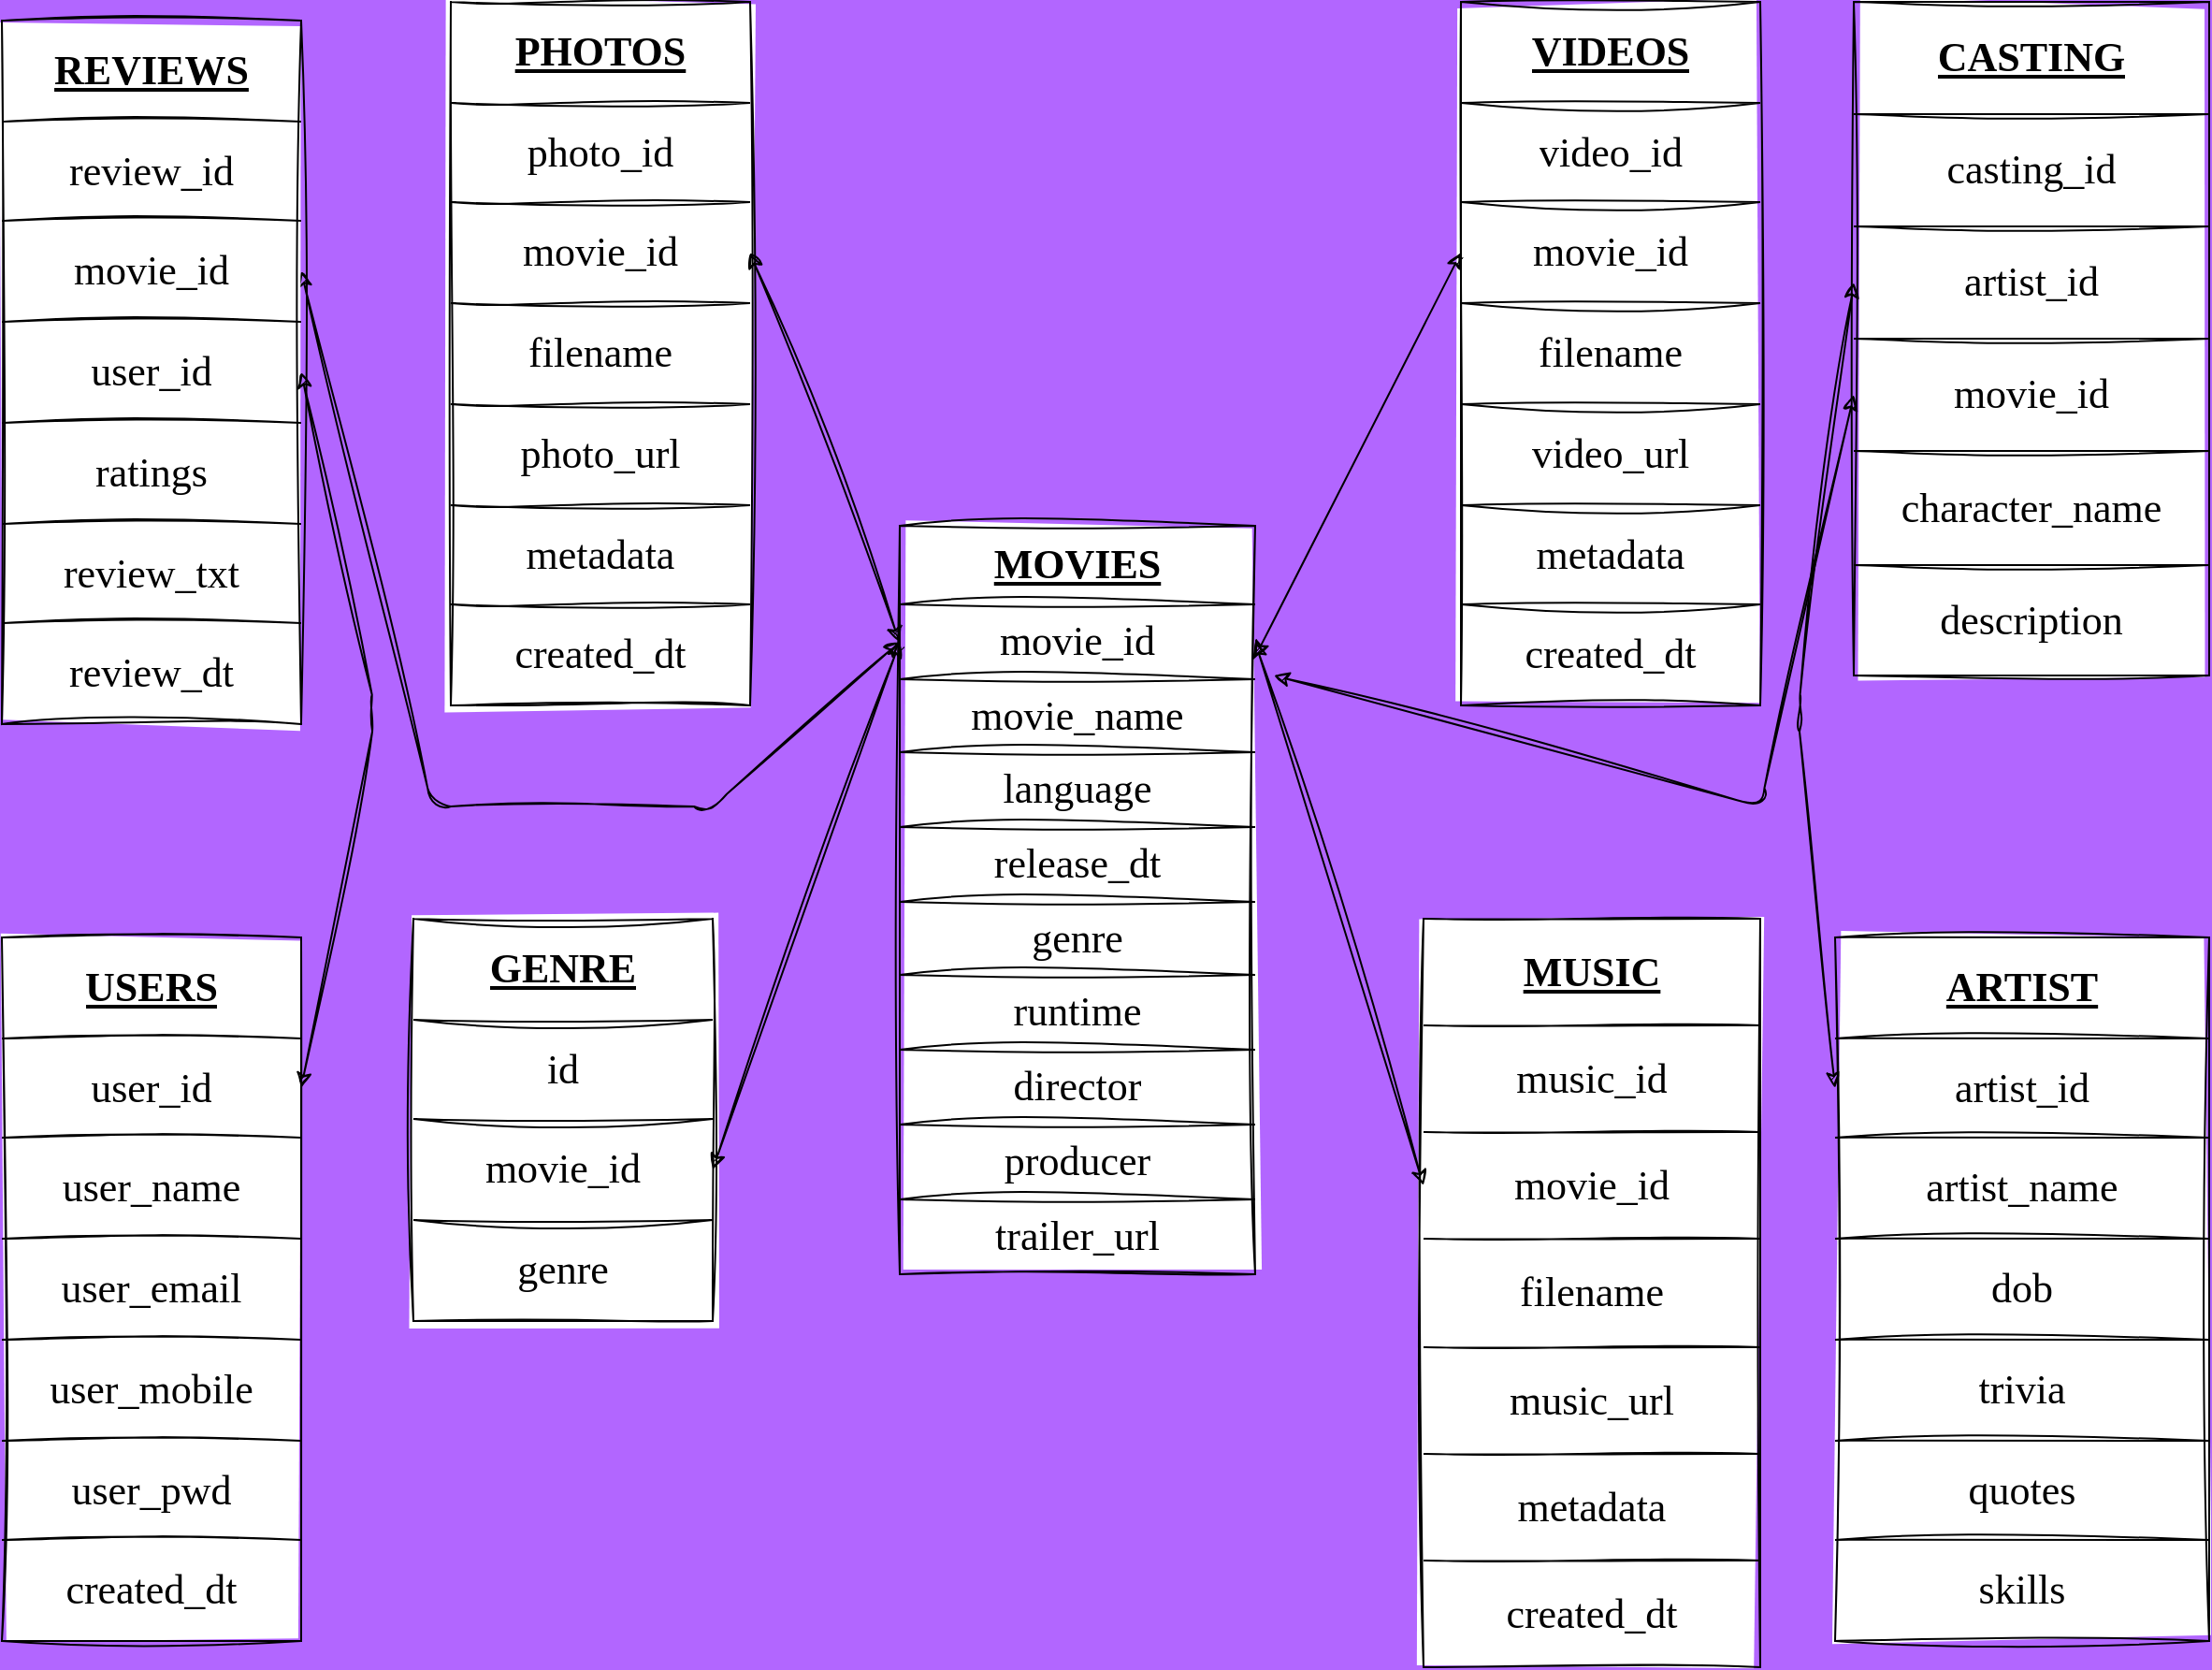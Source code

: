 <mxfile>
    <diagram id="tmwqfQniWuys1EdQc5Tt" name="Page-1">
        <mxGraphModel dx="1003" dy="686" grid="1" gridSize="10" guides="1" tooltips="1" connect="1" arrows="1" fold="1" page="1" pageScale="1" pageWidth="1390" pageHeight="980" background="#B266FF" math="0" shadow="0">
            <root>
                <mxCell id="0"/>
                <mxCell id="1" parent="0"/>
                <mxCell id="38" value="" style="endArrow=classic;startArrow=classic;html=1;sketch=1;hachureGap=4;jiggle=2;curveFitting=1;fontFamily=Times New Roman;fontSize=22;entryX=1;entryY=0.5;entryDx=0;entryDy=0;exitX=0;exitY=0.5;exitDx=0;exitDy=0;" parent="1" source="5" target="28" edge="1">
                    <mxGeometry width="50" height="50" relative="1" as="geometry">
                        <mxPoint x="630" y="470" as="sourcePoint"/>
                        <mxPoint x="680" y="420" as="targetPoint"/>
                        <Array as="points">
                            <mxPoint x="520" y="500"/>
                            <mxPoint x="370" y="500"/>
                        </Array>
                    </mxGeometry>
                </mxCell>
                <mxCell id="84" value="" style="endArrow=classic;startArrow=classic;html=1;sketch=1;hachureGap=4;jiggle=2;curveFitting=1;fontFamily=Times New Roman;fontSize=22;entryX=0;entryY=0.5;entryDx=0;entryDy=0;exitX=0;exitY=0.5;exitDx=0;exitDy=0;" parent="1" source="72" target="61" edge="1">
                    <mxGeometry width="50" height="50" relative="1" as="geometry">
                        <mxPoint x="630.0" y="422" as="sourcePoint"/>
                        <mxPoint x="310" y="224.0" as="targetPoint"/>
                        <Array as="points">
                            <mxPoint x="1100" y="450"/>
                        </Array>
                    </mxGeometry>
                </mxCell>
                <mxCell id="2" value="" style="shape=table;html=1;whiteSpace=wrap;startSize=0;container=1;collapsible=0;childLayout=tableLayout;sketch=1;hachureGap=4;jiggle=2;curveFitting=1;fontFamily=Times New Roman;fontSize=22;fillColor=default;" parent="1" vertex="1">
                    <mxGeometry x="620" y="350" width="190" height="400" as="geometry"/>
                </mxCell>
                <mxCell id="3" style="shape=tableRow;horizontal=0;startSize=0;swimlaneHead=0;swimlaneBody=0;top=0;left=0;bottom=0;right=0;collapsible=0;dropTarget=0;fillColor=none;points=[[0,0.5],[1,0.5]];portConstraint=eastwest;sketch=1;hachureGap=4;jiggle=2;curveFitting=1;fontFamily=Times New Roman;fontSize=22;" parent="2" vertex="1">
                    <mxGeometry width="190" height="42" as="geometry"/>
                </mxCell>
                <mxCell id="4" value="&lt;b style=&quot;font-size: 22px;&quot;&gt;&lt;u style=&quot;font-size: 22px;&quot;&gt;MOVIES&lt;/u&gt;&lt;/b&gt;" style="shape=partialRectangle;html=1;whiteSpace=wrap;connectable=0;fillColor=none;top=0;left=0;bottom=0;right=0;overflow=hidden;sketch=1;hachureGap=4;jiggle=2;curveFitting=1;fontFamily=Times New Roman;fontSize=22;" parent="3" vertex="1">
                    <mxGeometry width="190" height="42" as="geometry">
                        <mxRectangle width="190" height="42" as="alternateBounds"/>
                    </mxGeometry>
                </mxCell>
                <mxCell id="5" value="" style="shape=tableRow;horizontal=0;startSize=0;swimlaneHead=0;swimlaneBody=0;top=0;left=0;bottom=0;right=0;collapsible=0;dropTarget=0;fillColor=none;points=[[0,0.5],[1,0.5]];portConstraint=eastwest;sketch=1;hachureGap=4;jiggle=2;curveFitting=1;fontFamily=Times New Roman;fontSize=22;" parent="2" vertex="1">
                    <mxGeometry y="42" width="190" height="40" as="geometry"/>
                </mxCell>
                <mxCell id="6" value="movie_id" style="shape=partialRectangle;html=1;whiteSpace=wrap;connectable=0;fillColor=none;top=0;left=0;bottom=0;right=0;overflow=hidden;sketch=1;hachureGap=4;jiggle=2;curveFitting=1;fontFamily=Times New Roman;fontSize=22;" parent="5" vertex="1">
                    <mxGeometry width="190" height="40" as="geometry">
                        <mxRectangle width="190" height="40" as="alternateBounds"/>
                    </mxGeometry>
                </mxCell>
                <mxCell id="7" value="" style="shape=tableRow;horizontal=0;startSize=0;swimlaneHead=0;swimlaneBody=0;top=0;left=0;bottom=0;right=0;collapsible=0;dropTarget=0;fillColor=none;points=[[0,0.5],[1,0.5]];portConstraint=eastwest;sketch=1;hachureGap=4;jiggle=2;curveFitting=1;fontFamily=Times New Roman;fontSize=22;" parent="2" vertex="1">
                    <mxGeometry y="82" width="190" height="39" as="geometry"/>
                </mxCell>
                <mxCell id="8" value="movie_name" style="shape=partialRectangle;html=1;whiteSpace=wrap;connectable=0;fillColor=none;top=0;left=0;bottom=0;right=0;overflow=hidden;sketch=1;hachureGap=4;jiggle=2;curveFitting=1;fontFamily=Times New Roman;fontSize=22;" parent="7" vertex="1">
                    <mxGeometry width="190" height="39" as="geometry">
                        <mxRectangle width="190" height="39" as="alternateBounds"/>
                    </mxGeometry>
                </mxCell>
                <mxCell id="9" value="" style="shape=tableRow;horizontal=0;startSize=0;swimlaneHead=0;swimlaneBody=0;top=0;left=0;bottom=0;right=0;collapsible=0;dropTarget=0;fillColor=none;points=[[0,0.5],[1,0.5]];portConstraint=eastwest;sketch=1;hachureGap=4;jiggle=2;curveFitting=1;fontFamily=Times New Roman;fontSize=22;" parent="2" vertex="1">
                    <mxGeometry y="121" width="190" height="40" as="geometry"/>
                </mxCell>
                <mxCell id="10" value="language" style="shape=partialRectangle;html=1;whiteSpace=wrap;connectable=0;fillColor=none;top=0;left=0;bottom=0;right=0;overflow=hidden;sketch=1;hachureGap=4;jiggle=2;curveFitting=1;fontFamily=Times New Roman;fontSize=22;" parent="9" vertex="1">
                    <mxGeometry width="190" height="40" as="geometry">
                        <mxRectangle width="190" height="40" as="alternateBounds"/>
                    </mxGeometry>
                </mxCell>
                <mxCell id="11" style="shape=tableRow;horizontal=0;startSize=0;swimlaneHead=0;swimlaneBody=0;top=0;left=0;bottom=0;right=0;collapsible=0;dropTarget=0;fillColor=none;points=[[0,0.5],[1,0.5]];portConstraint=eastwest;sketch=1;hachureGap=4;jiggle=2;curveFitting=1;fontFamily=Times New Roman;fontSize=22;" parent="2" vertex="1">
                    <mxGeometry y="161" width="190" height="40" as="geometry"/>
                </mxCell>
                <mxCell id="12" value="release_dt" style="shape=partialRectangle;html=1;whiteSpace=wrap;connectable=0;fillColor=none;top=0;left=0;bottom=0;right=0;overflow=hidden;sketch=1;hachureGap=4;jiggle=2;curveFitting=1;fontFamily=Times New Roman;fontSize=22;" parent="11" vertex="1">
                    <mxGeometry width="190" height="40" as="geometry">
                        <mxRectangle width="190" height="40" as="alternateBounds"/>
                    </mxGeometry>
                </mxCell>
                <mxCell id="13" style="shape=tableRow;horizontal=0;startSize=0;swimlaneHead=0;swimlaneBody=0;top=0;left=0;bottom=0;right=0;collapsible=0;dropTarget=0;fillColor=none;points=[[0,0.5],[1,0.5]];portConstraint=eastwest;sketch=1;hachureGap=4;jiggle=2;curveFitting=1;fontFamily=Times New Roman;fontSize=22;" parent="2" vertex="1">
                    <mxGeometry y="201" width="190" height="39" as="geometry"/>
                </mxCell>
                <mxCell id="14" value="genre" style="shape=partialRectangle;html=1;whiteSpace=wrap;connectable=0;fillColor=none;top=0;left=0;bottom=0;right=0;overflow=hidden;sketch=1;hachureGap=4;jiggle=2;curveFitting=1;fontFamily=Times New Roman;fontSize=22;" parent="13" vertex="1">
                    <mxGeometry width="190" height="39" as="geometry">
                        <mxRectangle width="190" height="39" as="alternateBounds"/>
                    </mxGeometry>
                </mxCell>
                <mxCell id="15" style="shape=tableRow;horizontal=0;startSize=0;swimlaneHead=0;swimlaneBody=0;top=0;left=0;bottom=0;right=0;collapsible=0;dropTarget=0;fillColor=none;points=[[0,0.5],[1,0.5]];portConstraint=eastwest;sketch=1;hachureGap=4;jiggle=2;curveFitting=1;fontFamily=Times New Roman;fontSize=22;" parent="2" vertex="1">
                    <mxGeometry y="240" width="190" height="40" as="geometry"/>
                </mxCell>
                <mxCell id="16" value="runtime" style="shape=partialRectangle;html=1;whiteSpace=wrap;connectable=0;fillColor=none;top=0;left=0;bottom=0;right=0;overflow=hidden;sketch=1;hachureGap=4;jiggle=2;curveFitting=1;fontFamily=Times New Roman;fontSize=22;" parent="15" vertex="1">
                    <mxGeometry width="190" height="40" as="geometry">
                        <mxRectangle width="190" height="40" as="alternateBounds"/>
                    </mxGeometry>
                </mxCell>
                <mxCell id="17" style="shape=tableRow;horizontal=0;startSize=0;swimlaneHead=0;swimlaneBody=0;top=0;left=0;bottom=0;right=0;collapsible=0;dropTarget=0;fillColor=none;points=[[0,0.5],[1,0.5]];portConstraint=eastwest;sketch=1;hachureGap=4;jiggle=2;curveFitting=1;fontFamily=Times New Roman;fontSize=22;" parent="2" vertex="1">
                    <mxGeometry y="280" width="190" height="40" as="geometry"/>
                </mxCell>
                <mxCell id="18" value="director" style="shape=partialRectangle;html=1;whiteSpace=wrap;connectable=0;fillColor=none;top=0;left=0;bottom=0;right=0;overflow=hidden;sketch=1;hachureGap=4;jiggle=2;curveFitting=1;fontFamily=Times New Roman;fontSize=22;" parent="17" vertex="1">
                    <mxGeometry width="190" height="40" as="geometry">
                        <mxRectangle width="190" height="40" as="alternateBounds"/>
                    </mxGeometry>
                </mxCell>
                <mxCell id="19" style="shape=tableRow;horizontal=0;startSize=0;swimlaneHead=0;swimlaneBody=0;top=0;left=0;bottom=0;right=0;collapsible=0;dropTarget=0;fillColor=none;points=[[0,0.5],[1,0.5]];portConstraint=eastwest;sketch=1;hachureGap=4;jiggle=2;curveFitting=1;fontFamily=Times New Roman;fontSize=22;" parent="2" vertex="1">
                    <mxGeometry y="320" width="190" height="40" as="geometry"/>
                </mxCell>
                <mxCell id="20" value="producer" style="shape=partialRectangle;html=1;whiteSpace=wrap;connectable=0;fillColor=none;top=0;left=0;bottom=0;right=0;overflow=hidden;sketch=1;hachureGap=4;jiggle=2;curveFitting=1;fontFamily=Times New Roman;fontSize=22;" parent="19" vertex="1">
                    <mxGeometry width="190" height="40" as="geometry">
                        <mxRectangle width="190" height="40" as="alternateBounds"/>
                    </mxGeometry>
                </mxCell>
                <mxCell id="21" style="shape=tableRow;horizontal=0;startSize=0;swimlaneHead=0;swimlaneBody=0;top=0;left=0;bottom=0;right=0;collapsible=0;dropTarget=0;fillColor=none;points=[[0,0.5],[1,0.5]];portConstraint=eastwest;sketch=1;hachureGap=4;jiggle=2;curveFitting=1;fontFamily=Times New Roman;fontSize=22;" parent="2" vertex="1">
                    <mxGeometry y="360" width="190" height="40" as="geometry"/>
                </mxCell>
                <mxCell id="22" value="trailer_url" style="shape=partialRectangle;html=1;whiteSpace=wrap;connectable=0;fillColor=none;top=0;left=0;bottom=0;right=0;overflow=hidden;sketch=1;hachureGap=4;jiggle=2;curveFitting=1;fontFamily=Times New Roman;fontSize=22;" parent="21" vertex="1">
                    <mxGeometry width="190" height="40" as="geometry">
                        <mxRectangle width="190" height="40" as="alternateBounds"/>
                    </mxGeometry>
                </mxCell>
                <mxCell id="23" value="" style="shape=table;html=1;whiteSpace=wrap;startSize=0;container=1;collapsible=0;childLayout=tableLayout;sketch=1;hachureGap=4;jiggle=2;curveFitting=1;fontFamily=Times New Roman;fontSize=22;" parent="1" vertex="1">
                    <mxGeometry x="140" y="80" width="160" height="376" as="geometry"/>
                </mxCell>
                <mxCell id="24" style="shape=tableRow;horizontal=0;startSize=0;swimlaneHead=0;swimlaneBody=0;top=0;left=0;bottom=0;right=0;collapsible=0;dropTarget=0;fillColor=none;points=[[0,0.5],[1,0.5]];portConstraint=eastwest;sketch=1;hachureGap=4;jiggle=2;curveFitting=1;fontFamily=Times New Roman;fontSize=22;" parent="23" vertex="1">
                    <mxGeometry width="160" height="54" as="geometry"/>
                </mxCell>
                <mxCell id="25" value="&lt;b style=&quot;font-size: 22px;&quot;&gt;&lt;u style=&quot;font-size: 22px;&quot;&gt;REVIEWS&lt;/u&gt;&lt;/b&gt;" style="shape=partialRectangle;html=1;whiteSpace=wrap;connectable=0;fillColor=none;top=0;left=0;bottom=0;right=0;overflow=hidden;sketch=1;hachureGap=4;jiggle=2;curveFitting=1;fontFamily=Times New Roman;fontSize=22;" parent="24" vertex="1">
                    <mxGeometry width="160" height="54" as="geometry">
                        <mxRectangle width="160" height="54" as="alternateBounds"/>
                    </mxGeometry>
                </mxCell>
                <mxCell id="26" style="shape=tableRow;horizontal=0;startSize=0;swimlaneHead=0;swimlaneBody=0;top=0;left=0;bottom=0;right=0;collapsible=0;dropTarget=0;fillColor=none;points=[[0,0.5],[1,0.5]];portConstraint=eastwest;sketch=1;hachureGap=4;jiggle=2;curveFitting=1;fontFamily=Times New Roman;fontSize=22;" parent="23" vertex="1">
                    <mxGeometry y="54" width="160" height="53" as="geometry"/>
                </mxCell>
                <mxCell id="27" value="review_id" style="shape=partialRectangle;html=1;whiteSpace=wrap;connectable=0;fillColor=none;top=0;left=0;bottom=0;right=0;overflow=hidden;sketch=1;hachureGap=4;jiggle=2;curveFitting=1;fontFamily=Times New Roman;fontSize=22;" parent="26" vertex="1">
                    <mxGeometry width="160" height="53" as="geometry">
                        <mxRectangle width="160" height="53" as="alternateBounds"/>
                    </mxGeometry>
                </mxCell>
                <mxCell id="28" style="shape=tableRow;horizontal=0;startSize=0;swimlaneHead=0;swimlaneBody=0;top=0;left=0;bottom=0;right=0;collapsible=0;dropTarget=0;fillColor=none;points=[[0,0.5],[1,0.5]];portConstraint=eastwest;sketch=1;hachureGap=4;jiggle=2;curveFitting=1;fontFamily=Times New Roman;fontSize=22;" parent="23" vertex="1">
                    <mxGeometry y="107" width="160" height="54" as="geometry"/>
                </mxCell>
                <mxCell id="29" value="movie_id" style="shape=partialRectangle;html=1;whiteSpace=wrap;connectable=0;fillColor=none;top=0;left=0;bottom=0;right=0;overflow=hidden;sketch=1;hachureGap=4;jiggle=2;curveFitting=1;fontFamily=Times New Roman;fontSize=22;" parent="28" vertex="1">
                    <mxGeometry width="160" height="54" as="geometry">
                        <mxRectangle width="160" height="54" as="alternateBounds"/>
                    </mxGeometry>
                </mxCell>
                <mxCell id="30" style="shape=tableRow;horizontal=0;startSize=0;swimlaneHead=0;swimlaneBody=0;top=0;left=0;bottom=0;right=0;collapsible=0;dropTarget=0;fillColor=none;points=[[0,0.5],[1,0.5]];portConstraint=eastwest;sketch=1;hachureGap=4;jiggle=2;curveFitting=1;fontFamily=Times New Roman;fontSize=22;" parent="23" vertex="1">
                    <mxGeometry y="161" width="160" height="54" as="geometry"/>
                </mxCell>
                <mxCell id="31" value="user_id" style="shape=partialRectangle;html=1;whiteSpace=wrap;connectable=0;fillColor=none;top=0;left=0;bottom=0;right=0;overflow=hidden;sketch=1;hachureGap=4;jiggle=2;curveFitting=1;fontFamily=Times New Roman;fontSize=22;" parent="30" vertex="1">
                    <mxGeometry width="160" height="54" as="geometry">
                        <mxRectangle width="160" height="54" as="alternateBounds"/>
                    </mxGeometry>
                </mxCell>
                <mxCell id="32" value="" style="shape=tableRow;horizontal=0;startSize=0;swimlaneHead=0;swimlaneBody=0;top=0;left=0;bottom=0;right=0;collapsible=0;dropTarget=0;fillColor=none;points=[[0,0.5],[1,0.5]];portConstraint=eastwest;sketch=1;hachureGap=4;jiggle=2;curveFitting=1;fontFamily=Times New Roman;fontSize=22;" parent="23" vertex="1">
                    <mxGeometry y="215" width="160" height="54" as="geometry"/>
                </mxCell>
                <mxCell id="33" value="ratings" style="shape=partialRectangle;html=1;whiteSpace=wrap;connectable=0;fillColor=none;top=0;left=0;bottom=0;right=0;overflow=hidden;sketch=1;hachureGap=4;jiggle=2;curveFitting=1;fontFamily=Times New Roman;fontSize=22;" parent="32" vertex="1">
                    <mxGeometry width="160" height="54" as="geometry">
                        <mxRectangle width="160" height="54" as="alternateBounds"/>
                    </mxGeometry>
                </mxCell>
                <mxCell id="34" value="" style="shape=tableRow;horizontal=0;startSize=0;swimlaneHead=0;swimlaneBody=0;top=0;left=0;bottom=0;right=0;collapsible=0;dropTarget=0;fillColor=none;points=[[0,0.5],[1,0.5]];portConstraint=eastwest;sketch=1;hachureGap=4;jiggle=2;curveFitting=1;fontFamily=Times New Roman;fontSize=22;" parent="23" vertex="1">
                    <mxGeometry y="269" width="160" height="53" as="geometry"/>
                </mxCell>
                <mxCell id="35" value="review_txt" style="shape=partialRectangle;html=1;whiteSpace=wrap;connectable=0;fillColor=none;top=0;left=0;bottom=0;right=0;overflow=hidden;sketch=1;hachureGap=4;jiggle=2;curveFitting=1;fontFamily=Times New Roman;fontSize=22;" parent="34" vertex="1">
                    <mxGeometry width="160" height="53" as="geometry">
                        <mxRectangle width="160" height="53" as="alternateBounds"/>
                    </mxGeometry>
                </mxCell>
                <mxCell id="36" value="" style="shape=tableRow;horizontal=0;startSize=0;swimlaneHead=0;swimlaneBody=0;top=0;left=0;bottom=0;right=0;collapsible=0;dropTarget=0;fillColor=none;points=[[0,0.5],[1,0.5]];portConstraint=eastwest;sketch=1;hachureGap=4;jiggle=2;curveFitting=1;fontFamily=Times New Roman;fontSize=22;" parent="23" vertex="1">
                    <mxGeometry y="322" width="160" height="54" as="geometry"/>
                </mxCell>
                <mxCell id="37" value="review_dt" style="shape=partialRectangle;html=1;whiteSpace=wrap;connectable=0;fillColor=none;top=0;left=0;bottom=0;right=0;overflow=hidden;sketch=1;hachureGap=4;jiggle=2;curveFitting=1;fontFamily=Times New Roman;fontSize=22;" parent="36" vertex="1">
                    <mxGeometry width="160" height="54" as="geometry">
                        <mxRectangle width="160" height="54" as="alternateBounds"/>
                    </mxGeometry>
                </mxCell>
                <mxCell id="39" value="" style="shape=table;html=1;whiteSpace=wrap;startSize=0;container=1;collapsible=0;childLayout=tableLayout;sketch=1;hachureGap=4;jiggle=2;curveFitting=1;fontFamily=Times New Roman;fontSize=22;" parent="1" vertex="1">
                    <mxGeometry x="140" y="570" width="160" height="376" as="geometry"/>
                </mxCell>
                <mxCell id="40" style="shape=tableRow;horizontal=0;startSize=0;swimlaneHead=0;swimlaneBody=0;top=0;left=0;bottom=0;right=0;collapsible=0;dropTarget=0;fillColor=none;points=[[0,0.5],[1,0.5]];portConstraint=eastwest;sketch=1;hachureGap=4;jiggle=2;curveFitting=1;fontFamily=Times New Roman;fontSize=22;" parent="39" vertex="1">
                    <mxGeometry width="160" height="54" as="geometry"/>
                </mxCell>
                <mxCell id="41" value="&lt;b style=&quot;font-size: 22px;&quot;&gt;&lt;u style=&quot;font-size: 22px;&quot;&gt;USERS&lt;/u&gt;&lt;/b&gt;" style="shape=partialRectangle;html=1;whiteSpace=wrap;connectable=0;fillColor=none;top=0;left=0;bottom=0;right=0;overflow=hidden;sketch=1;hachureGap=4;jiggle=2;curveFitting=1;fontFamily=Times New Roman;fontSize=22;" parent="40" vertex="1">
                    <mxGeometry width="160" height="54" as="geometry">
                        <mxRectangle width="160" height="54" as="alternateBounds"/>
                    </mxGeometry>
                </mxCell>
                <mxCell id="42" style="shape=tableRow;horizontal=0;startSize=0;swimlaneHead=0;swimlaneBody=0;top=0;left=0;bottom=0;right=0;collapsible=0;dropTarget=0;fillColor=none;points=[[0,0.5],[1,0.5]];portConstraint=eastwest;sketch=1;hachureGap=4;jiggle=2;curveFitting=1;fontFamily=Times New Roman;fontSize=22;" parent="39" vertex="1">
                    <mxGeometry y="54" width="160" height="53" as="geometry"/>
                </mxCell>
                <mxCell id="43" value="user_id" style="shape=partialRectangle;html=1;whiteSpace=wrap;connectable=0;fillColor=none;top=0;left=0;bottom=0;right=0;overflow=hidden;sketch=1;hachureGap=4;jiggle=2;curveFitting=1;fontFamily=Times New Roman;fontSize=22;" parent="42" vertex="1">
                    <mxGeometry width="160" height="53" as="geometry">
                        <mxRectangle width="160" height="53" as="alternateBounds"/>
                    </mxGeometry>
                </mxCell>
                <mxCell id="44" style="shape=tableRow;horizontal=0;startSize=0;swimlaneHead=0;swimlaneBody=0;top=0;left=0;bottom=0;right=0;collapsible=0;dropTarget=0;fillColor=none;points=[[0,0.5],[1,0.5]];portConstraint=eastwest;sketch=1;hachureGap=4;jiggle=2;curveFitting=1;fontFamily=Times New Roman;fontSize=22;" parent="39" vertex="1">
                    <mxGeometry y="107" width="160" height="54" as="geometry"/>
                </mxCell>
                <mxCell id="45" value="user_name" style="shape=partialRectangle;html=1;whiteSpace=wrap;connectable=0;fillColor=none;top=0;left=0;bottom=0;right=0;overflow=hidden;sketch=1;hachureGap=4;jiggle=2;curveFitting=1;fontFamily=Times New Roman;fontSize=22;" parent="44" vertex="1">
                    <mxGeometry width="160" height="54" as="geometry">
                        <mxRectangle width="160" height="54" as="alternateBounds"/>
                    </mxGeometry>
                </mxCell>
                <mxCell id="46" style="shape=tableRow;horizontal=0;startSize=0;swimlaneHead=0;swimlaneBody=0;top=0;left=0;bottom=0;right=0;collapsible=0;dropTarget=0;fillColor=none;points=[[0,0.5],[1,0.5]];portConstraint=eastwest;sketch=1;hachureGap=4;jiggle=2;curveFitting=1;fontFamily=Times New Roman;fontSize=22;" parent="39" vertex="1">
                    <mxGeometry y="161" width="160" height="54" as="geometry"/>
                </mxCell>
                <mxCell id="47" value="user_email" style="shape=partialRectangle;html=1;whiteSpace=wrap;connectable=0;fillColor=none;top=0;left=0;bottom=0;right=0;overflow=hidden;sketch=1;hachureGap=4;jiggle=2;curveFitting=1;fontFamily=Times New Roman;fontSize=22;" parent="46" vertex="1">
                    <mxGeometry width="160" height="54" as="geometry">
                        <mxRectangle width="160" height="54" as="alternateBounds"/>
                    </mxGeometry>
                </mxCell>
                <mxCell id="48" value="" style="shape=tableRow;horizontal=0;startSize=0;swimlaneHead=0;swimlaneBody=0;top=0;left=0;bottom=0;right=0;collapsible=0;dropTarget=0;fillColor=none;points=[[0,0.5],[1,0.5]];portConstraint=eastwest;sketch=1;hachureGap=4;jiggle=2;curveFitting=1;fontFamily=Times New Roman;fontSize=22;" parent="39" vertex="1">
                    <mxGeometry y="215" width="160" height="54" as="geometry"/>
                </mxCell>
                <mxCell id="49" value="user_mobile" style="shape=partialRectangle;html=1;whiteSpace=wrap;connectable=0;fillColor=none;top=0;left=0;bottom=0;right=0;overflow=hidden;sketch=1;hachureGap=4;jiggle=2;curveFitting=1;fontFamily=Times New Roman;fontSize=22;" parent="48" vertex="1">
                    <mxGeometry width="160" height="54" as="geometry">
                        <mxRectangle width="160" height="54" as="alternateBounds"/>
                    </mxGeometry>
                </mxCell>
                <mxCell id="50" value="" style="shape=tableRow;horizontal=0;startSize=0;swimlaneHead=0;swimlaneBody=0;top=0;left=0;bottom=0;right=0;collapsible=0;dropTarget=0;fillColor=none;points=[[0,0.5],[1,0.5]];portConstraint=eastwest;sketch=1;hachureGap=4;jiggle=2;curveFitting=1;fontFamily=Times New Roman;fontSize=22;" parent="39" vertex="1">
                    <mxGeometry y="269" width="160" height="53" as="geometry"/>
                </mxCell>
                <mxCell id="51" value="user_pwd" style="shape=partialRectangle;html=1;whiteSpace=wrap;connectable=0;fillColor=none;top=0;left=0;bottom=0;right=0;overflow=hidden;sketch=1;hachureGap=4;jiggle=2;curveFitting=1;fontFamily=Times New Roman;fontSize=22;" parent="50" vertex="1">
                    <mxGeometry width="160" height="53" as="geometry">
                        <mxRectangle width="160" height="53" as="alternateBounds"/>
                    </mxGeometry>
                </mxCell>
                <mxCell id="52" value="" style="shape=tableRow;horizontal=0;startSize=0;swimlaneHead=0;swimlaneBody=0;top=0;left=0;bottom=0;right=0;collapsible=0;dropTarget=0;fillColor=none;points=[[0,0.5],[1,0.5]];portConstraint=eastwest;sketch=1;hachureGap=4;jiggle=2;curveFitting=1;fontFamily=Times New Roman;fontSize=22;" parent="39" vertex="1">
                    <mxGeometry y="322" width="160" height="54" as="geometry"/>
                </mxCell>
                <mxCell id="53" value="created_dt" style="shape=partialRectangle;html=1;whiteSpace=wrap;connectable=0;fillColor=none;top=0;left=0;bottom=0;right=0;overflow=hidden;sketch=1;hachureGap=4;jiggle=2;curveFitting=1;fontFamily=Times New Roman;fontSize=22;" parent="52" vertex="1">
                    <mxGeometry width="160" height="54" as="geometry">
                        <mxRectangle width="160" height="54" as="alternateBounds"/>
                    </mxGeometry>
                </mxCell>
                <mxCell id="56" value="" style="shape=table;html=1;whiteSpace=wrap;startSize=0;container=1;collapsible=0;childLayout=tableLayout;sketch=1;hachureGap=4;jiggle=2;curveFitting=1;fontFamily=Times New Roman;fontSize=22;" parent="1" vertex="1">
                    <mxGeometry x="1130" y="70" width="190" height="360" as="geometry"/>
                </mxCell>
                <mxCell id="57" style="shape=tableRow;horizontal=0;startSize=0;swimlaneHead=0;swimlaneBody=0;top=0;left=0;bottom=0;right=0;collapsible=0;dropTarget=0;fillColor=none;points=[[0,0.5],[1,0.5]];portConstraint=eastwest;sketch=1;hachureGap=4;jiggle=2;curveFitting=1;fontFamily=Times New Roman;fontSize=22;" parent="56" vertex="1">
                    <mxGeometry width="190" height="60" as="geometry"/>
                </mxCell>
                <mxCell id="58" value="&lt;b style=&quot;font-size: 22px;&quot;&gt;&lt;u style=&quot;font-size: 22px;&quot;&gt;CASTING&lt;/u&gt;&lt;/b&gt;" style="shape=partialRectangle;html=1;whiteSpace=wrap;connectable=0;fillColor=none;top=0;left=0;bottom=0;right=0;overflow=hidden;sketch=1;hachureGap=4;jiggle=2;curveFitting=1;fontFamily=Times New Roman;fontSize=22;" parent="57" vertex="1">
                    <mxGeometry width="190" height="60" as="geometry">
                        <mxRectangle width="190" height="60" as="alternateBounds"/>
                    </mxGeometry>
                </mxCell>
                <mxCell id="59" style="shape=tableRow;horizontal=0;startSize=0;swimlaneHead=0;swimlaneBody=0;top=0;left=0;bottom=0;right=0;collapsible=0;dropTarget=0;fillColor=none;points=[[0,0.5],[1,0.5]];portConstraint=eastwest;sketch=1;hachureGap=4;jiggle=2;curveFitting=1;fontFamily=Times New Roman;fontSize=22;" parent="56" vertex="1">
                    <mxGeometry y="60" width="190" height="60" as="geometry"/>
                </mxCell>
                <mxCell id="60" value="casting_id" style="shape=partialRectangle;html=1;whiteSpace=wrap;connectable=0;fillColor=none;top=0;left=0;bottom=0;right=0;overflow=hidden;sketch=1;hachureGap=4;jiggle=2;curveFitting=1;fontFamily=Times New Roman;fontSize=22;" parent="59" vertex="1">
                    <mxGeometry width="190" height="60" as="geometry">
                        <mxRectangle width="190" height="60" as="alternateBounds"/>
                    </mxGeometry>
                </mxCell>
                <mxCell id="61" style="shape=tableRow;horizontal=0;startSize=0;swimlaneHead=0;swimlaneBody=0;top=0;left=0;bottom=0;right=0;collapsible=0;dropTarget=0;fillColor=none;points=[[0,0.5],[1,0.5]];portConstraint=eastwest;sketch=1;hachureGap=4;jiggle=2;curveFitting=1;fontFamily=Times New Roman;fontSize=22;" parent="56" vertex="1">
                    <mxGeometry y="120" width="190" height="60" as="geometry"/>
                </mxCell>
                <mxCell id="62" value="artist_id" style="shape=partialRectangle;html=1;whiteSpace=wrap;connectable=0;fillColor=none;top=0;left=0;bottom=0;right=0;overflow=hidden;sketch=1;hachureGap=4;jiggle=2;curveFitting=1;fontFamily=Times New Roman;fontSize=22;" parent="61" vertex="1">
                    <mxGeometry width="190" height="60" as="geometry">
                        <mxRectangle width="190" height="60" as="alternateBounds"/>
                    </mxGeometry>
                </mxCell>
                <mxCell id="63" style="shape=tableRow;horizontal=0;startSize=0;swimlaneHead=0;swimlaneBody=0;top=0;left=0;bottom=0;right=0;collapsible=0;dropTarget=0;fillColor=none;points=[[0,0.5],[1,0.5]];portConstraint=eastwest;sketch=1;hachureGap=4;jiggle=2;curveFitting=1;fontFamily=Times New Roman;fontSize=22;" parent="56" vertex="1">
                    <mxGeometry y="180" width="190" height="60" as="geometry"/>
                </mxCell>
                <mxCell id="64" value="movie_id" style="shape=partialRectangle;html=1;whiteSpace=wrap;connectable=0;fillColor=none;top=0;left=0;bottom=0;right=0;overflow=hidden;sketch=1;hachureGap=4;jiggle=2;curveFitting=1;fontFamily=Times New Roman;fontSize=22;" parent="63" vertex="1">
                    <mxGeometry width="190" height="60" as="geometry">
                        <mxRectangle width="190" height="60" as="alternateBounds"/>
                    </mxGeometry>
                </mxCell>
                <mxCell id="65" value="" style="shape=tableRow;horizontal=0;startSize=0;swimlaneHead=0;swimlaneBody=0;top=0;left=0;bottom=0;right=0;collapsible=0;dropTarget=0;fillColor=none;points=[[0,0.5],[1,0.5]];portConstraint=eastwest;sketch=1;hachureGap=4;jiggle=2;curveFitting=1;fontFamily=Times New Roman;fontSize=22;" parent="56" vertex="1">
                    <mxGeometry y="240" width="190" height="61" as="geometry"/>
                </mxCell>
                <mxCell id="66" value="character_name" style="shape=partialRectangle;html=1;whiteSpace=wrap;connectable=0;fillColor=none;top=0;left=0;bottom=0;right=0;overflow=hidden;sketch=1;hachureGap=4;jiggle=2;curveFitting=1;fontFamily=Times New Roman;fontSize=22;" parent="65" vertex="1">
                    <mxGeometry width="190" height="61" as="geometry">
                        <mxRectangle width="190" height="61" as="alternateBounds"/>
                    </mxGeometry>
                </mxCell>
                <mxCell id="67" value="" style="shape=tableRow;horizontal=0;startSize=0;swimlaneHead=0;swimlaneBody=0;top=0;left=0;bottom=0;right=0;collapsible=0;dropTarget=0;fillColor=none;points=[[0,0.5],[1,0.5]];portConstraint=eastwest;sketch=1;hachureGap=4;jiggle=2;curveFitting=1;fontFamily=Times New Roman;fontSize=22;" parent="56" vertex="1">
                    <mxGeometry y="301" width="190" height="59" as="geometry"/>
                </mxCell>
                <mxCell id="68" value="description" style="shape=partialRectangle;html=1;whiteSpace=wrap;connectable=0;fillColor=none;top=0;left=0;bottom=0;right=0;overflow=hidden;sketch=1;hachureGap=4;jiggle=2;curveFitting=1;fontFamily=Times New Roman;fontSize=22;" parent="67" vertex="1">
                    <mxGeometry width="190" height="59" as="geometry">
                        <mxRectangle width="190" height="59" as="alternateBounds"/>
                    </mxGeometry>
                </mxCell>
                <mxCell id="69" value="" style="shape=table;html=1;whiteSpace=wrap;startSize=0;container=1;collapsible=0;childLayout=tableLayout;sketch=1;hachureGap=4;jiggle=2;curveFitting=1;fontFamily=Times New Roman;fontSize=22;" parent="1" vertex="1">
                    <mxGeometry x="1120" y="570" width="200" height="376" as="geometry"/>
                </mxCell>
                <mxCell id="70" style="shape=tableRow;horizontal=0;startSize=0;swimlaneHead=0;swimlaneBody=0;top=0;left=0;bottom=0;right=0;collapsible=0;dropTarget=0;fillColor=none;points=[[0,0.5],[1,0.5]];portConstraint=eastwest;sketch=1;hachureGap=4;jiggle=2;curveFitting=1;fontFamily=Times New Roman;fontSize=22;" parent="69" vertex="1">
                    <mxGeometry width="200" height="54" as="geometry"/>
                </mxCell>
                <mxCell id="71" value="&lt;b style=&quot;font-size: 22px;&quot;&gt;&lt;u style=&quot;font-size: 22px;&quot;&gt;ARTIST&lt;/u&gt;&lt;/b&gt;" style="shape=partialRectangle;html=1;whiteSpace=wrap;connectable=0;fillColor=none;top=0;left=0;bottom=0;right=0;overflow=hidden;sketch=1;hachureGap=4;jiggle=2;curveFitting=1;fontFamily=Times New Roman;fontSize=22;" parent="70" vertex="1">
                    <mxGeometry width="200" height="54" as="geometry">
                        <mxRectangle width="200" height="54" as="alternateBounds"/>
                    </mxGeometry>
                </mxCell>
                <mxCell id="72" style="shape=tableRow;horizontal=0;startSize=0;swimlaneHead=0;swimlaneBody=0;top=0;left=0;bottom=0;right=0;collapsible=0;dropTarget=0;fillColor=none;points=[[0,0.5],[1,0.5]];portConstraint=eastwest;sketch=1;hachureGap=4;jiggle=2;curveFitting=1;fontFamily=Times New Roman;fontSize=22;" parent="69" vertex="1">
                    <mxGeometry y="54" width="200" height="53" as="geometry"/>
                </mxCell>
                <mxCell id="73" value="artist_id" style="shape=partialRectangle;html=1;whiteSpace=wrap;connectable=0;fillColor=none;top=0;left=0;bottom=0;right=0;overflow=hidden;sketch=1;hachureGap=4;jiggle=2;curveFitting=1;fontFamily=Times New Roman;fontSize=22;" parent="72" vertex="1">
                    <mxGeometry width="200" height="53" as="geometry">
                        <mxRectangle width="200" height="53" as="alternateBounds"/>
                    </mxGeometry>
                </mxCell>
                <mxCell id="74" style="shape=tableRow;horizontal=0;startSize=0;swimlaneHead=0;swimlaneBody=0;top=0;left=0;bottom=0;right=0;collapsible=0;dropTarget=0;fillColor=none;points=[[0,0.5],[1,0.5]];portConstraint=eastwest;sketch=1;hachureGap=4;jiggle=2;curveFitting=1;fontFamily=Times New Roman;fontSize=22;" parent="69" vertex="1">
                    <mxGeometry y="107" width="200" height="54" as="geometry"/>
                </mxCell>
                <mxCell id="75" value="artist_name" style="shape=partialRectangle;html=1;whiteSpace=wrap;connectable=0;fillColor=none;top=0;left=0;bottom=0;right=0;overflow=hidden;sketch=1;hachureGap=4;jiggle=2;curveFitting=1;fontFamily=Times New Roman;fontSize=22;" parent="74" vertex="1">
                    <mxGeometry width="200" height="54" as="geometry">
                        <mxRectangle width="200" height="54" as="alternateBounds"/>
                    </mxGeometry>
                </mxCell>
                <mxCell id="76" style="shape=tableRow;horizontal=0;startSize=0;swimlaneHead=0;swimlaneBody=0;top=0;left=0;bottom=0;right=0;collapsible=0;dropTarget=0;fillColor=none;points=[[0,0.5],[1,0.5]];portConstraint=eastwest;sketch=1;hachureGap=4;jiggle=2;curveFitting=1;fontFamily=Times New Roman;fontSize=22;" parent="69" vertex="1">
                    <mxGeometry y="161" width="200" height="54" as="geometry"/>
                </mxCell>
                <mxCell id="77" value="dob" style="shape=partialRectangle;html=1;whiteSpace=wrap;connectable=0;fillColor=none;top=0;left=0;bottom=0;right=0;overflow=hidden;sketch=1;hachureGap=4;jiggle=2;curveFitting=1;fontFamily=Times New Roman;fontSize=22;" parent="76" vertex="1">
                    <mxGeometry width="200" height="54" as="geometry">
                        <mxRectangle width="200" height="54" as="alternateBounds"/>
                    </mxGeometry>
                </mxCell>
                <mxCell id="78" value="" style="shape=tableRow;horizontal=0;startSize=0;swimlaneHead=0;swimlaneBody=0;top=0;left=0;bottom=0;right=0;collapsible=0;dropTarget=0;fillColor=none;points=[[0,0.5],[1,0.5]];portConstraint=eastwest;sketch=1;hachureGap=4;jiggle=2;curveFitting=1;fontFamily=Times New Roman;fontSize=22;" parent="69" vertex="1">
                    <mxGeometry y="215" width="200" height="54" as="geometry"/>
                </mxCell>
                <mxCell id="79" value="trivia" style="shape=partialRectangle;html=1;whiteSpace=wrap;connectable=0;fillColor=none;top=0;left=0;bottom=0;right=0;overflow=hidden;sketch=1;hachureGap=4;jiggle=2;curveFitting=1;fontFamily=Times New Roman;fontSize=22;" parent="78" vertex="1">
                    <mxGeometry width="200" height="54" as="geometry">
                        <mxRectangle width="200" height="54" as="alternateBounds"/>
                    </mxGeometry>
                </mxCell>
                <mxCell id="80" value="" style="shape=tableRow;horizontal=0;startSize=0;swimlaneHead=0;swimlaneBody=0;top=0;left=0;bottom=0;right=0;collapsible=0;dropTarget=0;fillColor=none;points=[[0,0.5],[1,0.5]];portConstraint=eastwest;sketch=1;hachureGap=4;jiggle=2;curveFitting=1;fontFamily=Times New Roman;fontSize=22;" parent="69" vertex="1">
                    <mxGeometry y="269" width="200" height="53" as="geometry"/>
                </mxCell>
                <mxCell id="81" value="quotes" style="shape=partialRectangle;html=1;whiteSpace=wrap;connectable=0;fillColor=none;top=0;left=0;bottom=0;right=0;overflow=hidden;sketch=1;hachureGap=4;jiggle=2;curveFitting=1;fontFamily=Times New Roman;fontSize=22;" parent="80" vertex="1">
                    <mxGeometry width="200" height="53" as="geometry">
                        <mxRectangle width="200" height="53" as="alternateBounds"/>
                    </mxGeometry>
                </mxCell>
                <mxCell id="82" value="" style="shape=tableRow;horizontal=0;startSize=0;swimlaneHead=0;swimlaneBody=0;top=0;left=0;bottom=0;right=0;collapsible=0;dropTarget=0;fillColor=none;points=[[0,0.5],[1,0.5]];portConstraint=eastwest;sketch=1;hachureGap=4;jiggle=2;curveFitting=1;fontFamily=Times New Roman;fontSize=22;" parent="69" vertex="1">
                    <mxGeometry y="322" width="200" height="54" as="geometry"/>
                </mxCell>
                <mxCell id="83" value="skills" style="shape=partialRectangle;html=1;whiteSpace=wrap;connectable=0;fillColor=none;top=0;left=0;bottom=0;right=0;overflow=hidden;sketch=1;hachureGap=4;jiggle=2;curveFitting=1;fontFamily=Times New Roman;fontSize=22;" parent="82" vertex="1">
                    <mxGeometry width="200" height="54" as="geometry">
                        <mxRectangle width="200" height="54" as="alternateBounds"/>
                    </mxGeometry>
                </mxCell>
                <mxCell id="88" value="" style="shape=table;html=1;whiteSpace=wrap;startSize=0;container=1;collapsible=0;childLayout=tableLayout;sketch=1;hachureGap=4;jiggle=2;curveFitting=1;fontFamily=Times New Roman;fontSize=22;" parent="1" vertex="1">
                    <mxGeometry x="380" y="70" width="160" height="376" as="geometry"/>
                </mxCell>
                <mxCell id="89" style="shape=tableRow;horizontal=0;startSize=0;swimlaneHead=0;swimlaneBody=0;top=0;left=0;bottom=0;right=0;collapsible=0;dropTarget=0;fillColor=none;points=[[0,0.5],[1,0.5]];portConstraint=eastwest;sketch=1;hachureGap=4;jiggle=2;curveFitting=1;fontFamily=Times New Roman;fontSize=22;" parent="88" vertex="1">
                    <mxGeometry width="160" height="54" as="geometry"/>
                </mxCell>
                <mxCell id="90" value="&lt;b style=&quot;font-size: 22px;&quot;&gt;&lt;u style=&quot;font-size: 22px;&quot;&gt;PHOTOS&lt;/u&gt;&lt;/b&gt;" style="shape=partialRectangle;html=1;whiteSpace=wrap;connectable=0;fillColor=none;top=0;left=0;bottom=0;right=0;overflow=hidden;sketch=1;hachureGap=4;jiggle=2;curveFitting=1;fontFamily=Times New Roman;fontSize=22;" parent="89" vertex="1">
                    <mxGeometry width="160" height="54" as="geometry">
                        <mxRectangle width="160" height="54" as="alternateBounds"/>
                    </mxGeometry>
                </mxCell>
                <mxCell id="91" style="shape=tableRow;horizontal=0;startSize=0;swimlaneHead=0;swimlaneBody=0;top=0;left=0;bottom=0;right=0;collapsible=0;dropTarget=0;fillColor=none;points=[[0,0.5],[1,0.5]];portConstraint=eastwest;sketch=1;hachureGap=4;jiggle=2;curveFitting=1;fontFamily=Times New Roman;fontSize=22;" parent="88" vertex="1">
                    <mxGeometry y="54" width="160" height="53" as="geometry"/>
                </mxCell>
                <mxCell id="92" value="photo_id" style="shape=partialRectangle;html=1;whiteSpace=wrap;connectable=0;fillColor=none;top=0;left=0;bottom=0;right=0;overflow=hidden;sketch=1;hachureGap=4;jiggle=2;curveFitting=1;fontFamily=Times New Roman;fontSize=22;" parent="91" vertex="1">
                    <mxGeometry width="160" height="53" as="geometry">
                        <mxRectangle width="160" height="53" as="alternateBounds"/>
                    </mxGeometry>
                </mxCell>
                <mxCell id="93" style="shape=tableRow;horizontal=0;startSize=0;swimlaneHead=0;swimlaneBody=0;top=0;left=0;bottom=0;right=0;collapsible=0;dropTarget=0;fillColor=none;points=[[0,0.5],[1,0.5]];portConstraint=eastwest;sketch=1;hachureGap=4;jiggle=2;curveFitting=1;fontFamily=Times New Roman;fontSize=22;" parent="88" vertex="1">
                    <mxGeometry y="107" width="160" height="54" as="geometry"/>
                </mxCell>
                <mxCell id="94" value="movie_id" style="shape=partialRectangle;html=1;whiteSpace=wrap;connectable=0;fillColor=none;top=0;left=0;bottom=0;right=0;overflow=hidden;sketch=1;hachureGap=4;jiggle=2;curveFitting=1;fontFamily=Times New Roman;fontSize=22;" parent="93" vertex="1">
                    <mxGeometry width="160" height="54" as="geometry">
                        <mxRectangle width="160" height="54" as="alternateBounds"/>
                    </mxGeometry>
                </mxCell>
                <mxCell id="95" style="shape=tableRow;horizontal=0;startSize=0;swimlaneHead=0;swimlaneBody=0;top=0;left=0;bottom=0;right=0;collapsible=0;dropTarget=0;fillColor=none;points=[[0,0.5],[1,0.5]];portConstraint=eastwest;sketch=1;hachureGap=4;jiggle=2;curveFitting=1;fontFamily=Times New Roman;fontSize=22;" parent="88" vertex="1">
                    <mxGeometry y="161" width="160" height="54" as="geometry"/>
                </mxCell>
                <mxCell id="96" value="filename" style="shape=partialRectangle;html=1;whiteSpace=wrap;connectable=0;fillColor=none;top=0;left=0;bottom=0;right=0;overflow=hidden;sketch=1;hachureGap=4;jiggle=2;curveFitting=1;fontFamily=Times New Roman;fontSize=22;" parent="95" vertex="1">
                    <mxGeometry width="160" height="54" as="geometry">
                        <mxRectangle width="160" height="54" as="alternateBounds"/>
                    </mxGeometry>
                </mxCell>
                <mxCell id="97" value="" style="shape=tableRow;horizontal=0;startSize=0;swimlaneHead=0;swimlaneBody=0;top=0;left=0;bottom=0;right=0;collapsible=0;dropTarget=0;fillColor=none;points=[[0,0.5],[1,0.5]];portConstraint=eastwest;sketch=1;hachureGap=4;jiggle=2;curveFitting=1;fontFamily=Times New Roman;fontSize=22;" parent="88" vertex="1">
                    <mxGeometry y="215" width="160" height="54" as="geometry"/>
                </mxCell>
                <mxCell id="98" value="photo_url" style="shape=partialRectangle;html=1;whiteSpace=wrap;connectable=0;fillColor=none;top=0;left=0;bottom=0;right=0;overflow=hidden;sketch=1;hachureGap=4;jiggle=2;curveFitting=1;fontFamily=Times New Roman;fontSize=22;" parent="97" vertex="1">
                    <mxGeometry width="160" height="54" as="geometry">
                        <mxRectangle width="160" height="54" as="alternateBounds"/>
                    </mxGeometry>
                </mxCell>
                <mxCell id="99" value="" style="shape=tableRow;horizontal=0;startSize=0;swimlaneHead=0;swimlaneBody=0;top=0;left=0;bottom=0;right=0;collapsible=0;dropTarget=0;fillColor=none;points=[[0,0.5],[1,0.5]];portConstraint=eastwest;sketch=1;hachureGap=4;jiggle=2;curveFitting=1;fontFamily=Times New Roman;fontSize=22;" parent="88" vertex="1">
                    <mxGeometry y="269" width="160" height="53" as="geometry"/>
                </mxCell>
                <mxCell id="100" value="metadata" style="shape=partialRectangle;html=1;whiteSpace=wrap;connectable=0;fillColor=none;top=0;left=0;bottom=0;right=0;overflow=hidden;sketch=1;hachureGap=4;jiggle=2;curveFitting=1;fontFamily=Times New Roman;fontSize=22;" parent="99" vertex="1">
                    <mxGeometry width="160" height="53" as="geometry">
                        <mxRectangle width="160" height="53" as="alternateBounds"/>
                    </mxGeometry>
                </mxCell>
                <mxCell id="101" value="" style="shape=tableRow;horizontal=0;startSize=0;swimlaneHead=0;swimlaneBody=0;top=0;left=0;bottom=0;right=0;collapsible=0;dropTarget=0;fillColor=none;points=[[0,0.5],[1,0.5]];portConstraint=eastwest;sketch=1;hachureGap=4;jiggle=2;curveFitting=1;fontFamily=Times New Roman;fontSize=22;" parent="88" vertex="1">
                    <mxGeometry y="322" width="160" height="54" as="geometry"/>
                </mxCell>
                <mxCell id="102" value="created_dt" style="shape=partialRectangle;html=1;whiteSpace=wrap;connectable=0;fillColor=none;top=0;left=0;bottom=0;right=0;overflow=hidden;sketch=1;hachureGap=4;jiggle=2;curveFitting=1;fontFamily=Times New Roman;fontSize=22;" parent="101" vertex="1">
                    <mxGeometry width="160" height="54" as="geometry">
                        <mxRectangle width="160" height="54" as="alternateBounds"/>
                    </mxGeometry>
                </mxCell>
                <mxCell id="103" value="" style="endArrow=classic;startArrow=classic;html=1;labelBackgroundColor=#1a151e;labelBorderColor=#283abd;sketch=1;hachureGap=4;jiggle=2;curveFitting=1;fontFamily=Times New Roman;fontSize=22;fontColor=#190033;entryX=1;entryY=0.5;entryDx=0;entryDy=0;exitX=0;exitY=0.5;exitDx=0;exitDy=0;" parent="1" source="5" target="93" edge="1">
                    <mxGeometry width="50" height="50" relative="1" as="geometry">
                        <mxPoint x="620" y="460" as="sourcePoint"/>
                        <mxPoint x="670" y="410" as="targetPoint"/>
                    </mxGeometry>
                </mxCell>
                <mxCell id="104" value="" style="shape=table;html=1;whiteSpace=wrap;startSize=0;container=1;collapsible=0;childLayout=tableLayout;sketch=1;hachureGap=4;jiggle=2;curveFitting=1;fontFamily=Times New Roman;fontSize=22;" parent="1" vertex="1">
                    <mxGeometry x="920" y="70" width="160" height="376" as="geometry"/>
                </mxCell>
                <mxCell id="105" style="shape=tableRow;horizontal=0;startSize=0;swimlaneHead=0;swimlaneBody=0;top=0;left=0;bottom=0;right=0;collapsible=0;dropTarget=0;fillColor=none;points=[[0,0.5],[1,0.5]];portConstraint=eastwest;sketch=1;hachureGap=4;jiggle=2;curveFitting=1;fontFamily=Times New Roman;fontSize=22;" parent="104" vertex="1">
                    <mxGeometry width="160" height="54" as="geometry"/>
                </mxCell>
                <mxCell id="106" value="&lt;b style=&quot;font-size: 22px;&quot;&gt;&lt;u style=&quot;font-size: 22px;&quot;&gt;VIDEOS&lt;/u&gt;&lt;/b&gt;" style="shape=partialRectangle;html=1;whiteSpace=wrap;connectable=0;fillColor=none;top=0;left=0;bottom=0;right=0;overflow=hidden;sketch=1;hachureGap=4;jiggle=2;curveFitting=1;fontFamily=Times New Roman;fontSize=22;" parent="105" vertex="1">
                    <mxGeometry width="160" height="54" as="geometry">
                        <mxRectangle width="160" height="54" as="alternateBounds"/>
                    </mxGeometry>
                </mxCell>
                <mxCell id="107" style="shape=tableRow;horizontal=0;startSize=0;swimlaneHead=0;swimlaneBody=0;top=0;left=0;bottom=0;right=0;collapsible=0;dropTarget=0;fillColor=none;points=[[0,0.5],[1,0.5]];portConstraint=eastwest;sketch=1;hachureGap=4;jiggle=2;curveFitting=1;fontFamily=Times New Roman;fontSize=22;" parent="104" vertex="1">
                    <mxGeometry y="54" width="160" height="53" as="geometry"/>
                </mxCell>
                <mxCell id="108" value="video_id" style="shape=partialRectangle;html=1;whiteSpace=wrap;connectable=0;fillColor=none;top=0;left=0;bottom=0;right=0;overflow=hidden;sketch=1;hachureGap=4;jiggle=2;curveFitting=1;fontFamily=Times New Roman;fontSize=22;" parent="107" vertex="1">
                    <mxGeometry width="160" height="53" as="geometry">
                        <mxRectangle width="160" height="53" as="alternateBounds"/>
                    </mxGeometry>
                </mxCell>
                <mxCell id="109" style="shape=tableRow;horizontal=0;startSize=0;swimlaneHead=0;swimlaneBody=0;top=0;left=0;bottom=0;right=0;collapsible=0;dropTarget=0;fillColor=none;points=[[0,0.5],[1,0.5]];portConstraint=eastwest;sketch=1;hachureGap=4;jiggle=2;curveFitting=1;fontFamily=Times New Roman;fontSize=22;" parent="104" vertex="1">
                    <mxGeometry y="107" width="160" height="54" as="geometry"/>
                </mxCell>
                <mxCell id="110" value="movie_id" style="shape=partialRectangle;html=1;whiteSpace=wrap;connectable=0;fillColor=none;top=0;left=0;bottom=0;right=0;overflow=hidden;sketch=1;hachureGap=4;jiggle=2;curveFitting=1;fontFamily=Times New Roman;fontSize=22;" parent="109" vertex="1">
                    <mxGeometry width="160" height="54" as="geometry">
                        <mxRectangle width="160" height="54" as="alternateBounds"/>
                    </mxGeometry>
                </mxCell>
                <mxCell id="111" style="shape=tableRow;horizontal=0;startSize=0;swimlaneHead=0;swimlaneBody=0;top=0;left=0;bottom=0;right=0;collapsible=0;dropTarget=0;fillColor=none;points=[[0,0.5],[1,0.5]];portConstraint=eastwest;sketch=1;hachureGap=4;jiggle=2;curveFitting=1;fontFamily=Times New Roman;fontSize=22;" parent="104" vertex="1">
                    <mxGeometry y="161" width="160" height="54" as="geometry"/>
                </mxCell>
                <mxCell id="112" value="filename" style="shape=partialRectangle;html=1;whiteSpace=wrap;connectable=0;fillColor=none;top=0;left=0;bottom=0;right=0;overflow=hidden;sketch=1;hachureGap=4;jiggle=2;curveFitting=1;fontFamily=Times New Roman;fontSize=22;" parent="111" vertex="1">
                    <mxGeometry width="160" height="54" as="geometry">
                        <mxRectangle width="160" height="54" as="alternateBounds"/>
                    </mxGeometry>
                </mxCell>
                <mxCell id="113" value="" style="shape=tableRow;horizontal=0;startSize=0;swimlaneHead=0;swimlaneBody=0;top=0;left=0;bottom=0;right=0;collapsible=0;dropTarget=0;fillColor=none;points=[[0,0.5],[1,0.5]];portConstraint=eastwest;sketch=1;hachureGap=4;jiggle=2;curveFitting=1;fontFamily=Times New Roman;fontSize=22;" parent="104" vertex="1">
                    <mxGeometry y="215" width="160" height="54" as="geometry"/>
                </mxCell>
                <mxCell id="114" value="video_url" style="shape=partialRectangle;html=1;whiteSpace=wrap;connectable=0;fillColor=none;top=0;left=0;bottom=0;right=0;overflow=hidden;sketch=1;hachureGap=4;jiggle=2;curveFitting=1;fontFamily=Times New Roman;fontSize=22;" parent="113" vertex="1">
                    <mxGeometry width="160" height="54" as="geometry">
                        <mxRectangle width="160" height="54" as="alternateBounds"/>
                    </mxGeometry>
                </mxCell>
                <mxCell id="115" value="" style="shape=tableRow;horizontal=0;startSize=0;swimlaneHead=0;swimlaneBody=0;top=0;left=0;bottom=0;right=0;collapsible=0;dropTarget=0;fillColor=none;points=[[0,0.5],[1,0.5]];portConstraint=eastwest;sketch=1;hachureGap=4;jiggle=2;curveFitting=1;fontFamily=Times New Roman;fontSize=22;" parent="104" vertex="1">
                    <mxGeometry y="269" width="160" height="53" as="geometry"/>
                </mxCell>
                <mxCell id="116" value="metadata" style="shape=partialRectangle;html=1;whiteSpace=wrap;connectable=0;fillColor=none;top=0;left=0;bottom=0;right=0;overflow=hidden;sketch=1;hachureGap=4;jiggle=2;curveFitting=1;fontFamily=Times New Roman;fontSize=22;" parent="115" vertex="1">
                    <mxGeometry width="160" height="53" as="geometry">
                        <mxRectangle width="160" height="53" as="alternateBounds"/>
                    </mxGeometry>
                </mxCell>
                <mxCell id="117" value="" style="shape=tableRow;horizontal=0;startSize=0;swimlaneHead=0;swimlaneBody=0;top=0;left=0;bottom=0;right=0;collapsible=0;dropTarget=0;fillColor=none;points=[[0,0.5],[1,0.5]];portConstraint=eastwest;sketch=1;hachureGap=4;jiggle=2;curveFitting=1;fontFamily=Times New Roman;fontSize=22;" parent="104" vertex="1">
                    <mxGeometry y="322" width="160" height="54" as="geometry"/>
                </mxCell>
                <mxCell id="118" value="created_dt" style="shape=partialRectangle;html=1;whiteSpace=wrap;connectable=0;fillColor=none;top=0;left=0;bottom=0;right=0;overflow=hidden;sketch=1;hachureGap=4;jiggle=2;curveFitting=1;fontFamily=Times New Roman;fontSize=22;" parent="117" vertex="1">
                    <mxGeometry width="160" height="54" as="geometry">
                        <mxRectangle width="160" height="54" as="alternateBounds"/>
                    </mxGeometry>
                </mxCell>
                <mxCell id="119" value="" style="endArrow=classic;startArrow=classic;html=1;labelBackgroundColor=#1a151e;labelBorderColor=#283abd;sketch=1;hachureGap=4;jiggle=2;curveFitting=1;fontFamily=Times New Roman;fontSize=22;fontColor=#190033;entryX=0;entryY=0.5;entryDx=0;entryDy=0;" parent="1" target="109" edge="1">
                    <mxGeometry width="50" height="50" relative="1" as="geometry">
                        <mxPoint x="810" y="420" as="sourcePoint"/>
                        <mxPoint x="770" y="410" as="targetPoint"/>
                    </mxGeometry>
                </mxCell>
                <mxCell id="120" value="" style="shape=table;html=1;whiteSpace=wrap;startSize=0;container=1;collapsible=0;childLayout=tableLayout;sketch=1;hachureGap=4;jiggle=2;curveFitting=1;fontFamily=Times New Roman;fontSize=22;" parent="1" vertex="1">
                    <mxGeometry x="360" y="560" width="160" height="215" as="geometry"/>
                </mxCell>
                <mxCell id="121" style="shape=tableRow;horizontal=0;startSize=0;swimlaneHead=0;swimlaneBody=0;top=0;left=0;bottom=0;right=0;collapsible=0;dropTarget=0;fillColor=none;points=[[0,0.5],[1,0.5]];portConstraint=eastwest;sketch=1;hachureGap=4;jiggle=2;curveFitting=1;fontFamily=Times New Roman;fontSize=22;" parent="120" vertex="1">
                    <mxGeometry width="160" height="54" as="geometry"/>
                </mxCell>
                <mxCell id="122" value="&lt;b style=&quot;font-size: 22px;&quot;&gt;&lt;u style=&quot;font-size: 22px;&quot;&gt;GENRE&lt;/u&gt;&lt;/b&gt;" style="shape=partialRectangle;html=1;whiteSpace=wrap;connectable=0;fillColor=none;top=0;left=0;bottom=0;right=0;overflow=hidden;sketch=1;hachureGap=4;jiggle=2;curveFitting=1;fontFamily=Times New Roman;fontSize=22;" parent="121" vertex="1">
                    <mxGeometry width="160" height="54" as="geometry">
                        <mxRectangle width="160" height="54" as="alternateBounds"/>
                    </mxGeometry>
                </mxCell>
                <mxCell id="123" style="shape=tableRow;horizontal=0;startSize=0;swimlaneHead=0;swimlaneBody=0;top=0;left=0;bottom=0;right=0;collapsible=0;dropTarget=0;fillColor=none;points=[[0,0.5],[1,0.5]];portConstraint=eastwest;sketch=1;hachureGap=4;jiggle=2;curveFitting=1;fontFamily=Times New Roman;fontSize=22;" parent="120" vertex="1">
                    <mxGeometry y="54" width="160" height="53" as="geometry"/>
                </mxCell>
                <mxCell id="124" value="id" style="shape=partialRectangle;html=1;whiteSpace=wrap;connectable=0;fillColor=none;top=0;left=0;bottom=0;right=0;overflow=hidden;sketch=1;hachureGap=4;jiggle=2;curveFitting=1;fontFamily=Times New Roman;fontSize=22;" parent="123" vertex="1">
                    <mxGeometry width="160" height="53" as="geometry">
                        <mxRectangle width="160" height="53" as="alternateBounds"/>
                    </mxGeometry>
                </mxCell>
                <mxCell id="125" style="shape=tableRow;horizontal=0;startSize=0;swimlaneHead=0;swimlaneBody=0;top=0;left=0;bottom=0;right=0;collapsible=0;dropTarget=0;fillColor=none;points=[[0,0.5],[1,0.5]];portConstraint=eastwest;sketch=1;hachureGap=4;jiggle=2;curveFitting=1;fontFamily=Times New Roman;fontSize=22;" parent="120" vertex="1">
                    <mxGeometry y="107" width="160" height="54" as="geometry"/>
                </mxCell>
                <mxCell id="126" value="movie_id" style="shape=partialRectangle;html=1;whiteSpace=wrap;connectable=0;fillColor=none;top=0;left=0;bottom=0;right=0;overflow=hidden;sketch=1;hachureGap=4;jiggle=2;curveFitting=1;fontFamily=Times New Roman;fontSize=22;" parent="125" vertex="1">
                    <mxGeometry width="160" height="54" as="geometry">
                        <mxRectangle width="160" height="54" as="alternateBounds"/>
                    </mxGeometry>
                </mxCell>
                <mxCell id="127" style="shape=tableRow;horizontal=0;startSize=0;swimlaneHead=0;swimlaneBody=0;top=0;left=0;bottom=0;right=0;collapsible=0;dropTarget=0;fillColor=none;points=[[0,0.5],[1,0.5]];portConstraint=eastwest;sketch=1;hachureGap=4;jiggle=2;curveFitting=1;fontFamily=Times New Roman;fontSize=22;" parent="120" vertex="1">
                    <mxGeometry y="161" width="160" height="54" as="geometry"/>
                </mxCell>
                <mxCell id="128" value="genre" style="shape=partialRectangle;html=1;whiteSpace=wrap;connectable=0;fillColor=none;top=0;left=0;bottom=0;right=0;overflow=hidden;sketch=1;hachureGap=4;jiggle=2;curveFitting=1;fontFamily=Times New Roman;fontSize=22;" parent="127" vertex="1">
                    <mxGeometry width="160" height="54" as="geometry">
                        <mxRectangle width="160" height="54" as="alternateBounds"/>
                    </mxGeometry>
                </mxCell>
                <mxCell id="129" value="" style="endArrow=classic;startArrow=classic;html=1;labelBackgroundColor=#1a151e;labelBorderColor=#283abd;sketch=1;hachureGap=4;jiggle=2;curveFitting=1;fontFamily=Times New Roman;fontSize=22;fontColor=#190033;entryX=0;entryY=0.5;entryDx=0;entryDy=0;exitX=1;exitY=0.5;exitDx=0;exitDy=0;" parent="1" source="125" target="5" edge="1">
                    <mxGeometry width="50" height="50" relative="1" as="geometry">
                        <mxPoint x="720" y="740" as="sourcePoint"/>
                        <mxPoint x="770" y="690" as="targetPoint"/>
                    </mxGeometry>
                </mxCell>
                <mxCell id="130" value="" style="shape=table;html=1;whiteSpace=wrap;startSize=0;container=1;collapsible=0;childLayout=tableLayout;sketch=1;hachureGap=4;jiggle=2;curveFitting=1;fontFamily=Times New Roman;fontSize=22;" parent="1" vertex="1">
                    <mxGeometry x="900" y="560" width="180" height="400" as="geometry"/>
                </mxCell>
                <mxCell id="131" style="shape=tableRow;horizontal=0;startSize=0;swimlaneHead=0;swimlaneBody=0;top=0;left=0;bottom=0;right=0;collapsible=0;dropTarget=0;fillColor=none;points=[[0,0.5],[1,0.5]];portConstraint=eastwest;sketch=1;hachureGap=4;jiggle=2;curveFitting=1;fontFamily=Times New Roman;fontSize=22;" parent="130" vertex="1">
                    <mxGeometry width="180" height="57" as="geometry"/>
                </mxCell>
                <mxCell id="132" value="&lt;b style=&quot;font-size: 22px;&quot;&gt;&lt;u style=&quot;font-size: 22px;&quot;&gt;MUSIC&lt;/u&gt;&lt;/b&gt;" style="shape=partialRectangle;html=1;whiteSpace=wrap;connectable=0;fillColor=none;top=0;left=0;bottom=0;right=0;overflow=hidden;sketch=1;hachureGap=4;jiggle=2;curveFitting=1;fontFamily=Times New Roman;fontSize=22;" parent="131" vertex="1">
                    <mxGeometry width="180" height="57" as="geometry">
                        <mxRectangle width="180" height="57" as="alternateBounds"/>
                    </mxGeometry>
                </mxCell>
                <mxCell id="133" style="shape=tableRow;horizontal=0;startSize=0;swimlaneHead=0;swimlaneBody=0;top=0;left=0;bottom=0;right=0;collapsible=0;dropTarget=0;fillColor=none;points=[[0,0.5],[1,0.5]];portConstraint=eastwest;sketch=1;hachureGap=4;jiggle=2;curveFitting=1;fontFamily=Times New Roman;fontSize=22;" parent="130" vertex="1">
                    <mxGeometry y="57" width="180" height="57" as="geometry"/>
                </mxCell>
                <mxCell id="134" value="music_id" style="shape=partialRectangle;html=1;whiteSpace=wrap;connectable=0;fillColor=none;top=0;left=0;bottom=0;right=0;overflow=hidden;sketch=1;hachureGap=4;jiggle=2;curveFitting=1;fontFamily=Times New Roman;fontSize=22;" parent="133" vertex="1">
                    <mxGeometry width="180" height="57" as="geometry">
                        <mxRectangle width="180" height="57" as="alternateBounds"/>
                    </mxGeometry>
                </mxCell>
                <mxCell id="135" style="shape=tableRow;horizontal=0;startSize=0;swimlaneHead=0;swimlaneBody=0;top=0;left=0;bottom=0;right=0;collapsible=0;dropTarget=0;fillColor=none;points=[[0,0.5],[1,0.5]];portConstraint=eastwest;sketch=1;hachureGap=4;jiggle=2;curveFitting=1;fontFamily=Times New Roman;fontSize=22;" parent="130" vertex="1">
                    <mxGeometry y="114" width="180" height="57" as="geometry"/>
                </mxCell>
                <mxCell id="136" value="movie_id" style="shape=partialRectangle;html=1;whiteSpace=wrap;connectable=0;fillColor=none;top=0;left=0;bottom=0;right=0;overflow=hidden;sketch=1;hachureGap=4;jiggle=2;curveFitting=1;fontFamily=Times New Roman;fontSize=22;" parent="135" vertex="1">
                    <mxGeometry width="180" height="57" as="geometry">
                        <mxRectangle width="180" height="57" as="alternateBounds"/>
                    </mxGeometry>
                </mxCell>
                <mxCell id="137" style="shape=tableRow;horizontal=0;startSize=0;swimlaneHead=0;swimlaneBody=0;top=0;left=0;bottom=0;right=0;collapsible=0;dropTarget=0;fillColor=none;points=[[0,0.5],[1,0.5]];portConstraint=eastwest;sketch=1;hachureGap=4;jiggle=2;curveFitting=1;fontFamily=Times New Roman;fontSize=22;" parent="130" vertex="1">
                    <mxGeometry y="171" width="180" height="58" as="geometry"/>
                </mxCell>
                <mxCell id="138" value="filename" style="shape=partialRectangle;html=1;whiteSpace=wrap;connectable=0;fillColor=none;top=0;left=0;bottom=0;right=0;overflow=hidden;sketch=1;hachureGap=4;jiggle=2;curveFitting=1;fontFamily=Times New Roman;fontSize=22;" parent="137" vertex="1">
                    <mxGeometry width="180" height="58" as="geometry">
                        <mxRectangle width="180" height="58" as="alternateBounds"/>
                    </mxGeometry>
                </mxCell>
                <mxCell id="139" value="" style="shape=tableRow;horizontal=0;startSize=0;swimlaneHead=0;swimlaneBody=0;top=0;left=0;bottom=0;right=0;collapsible=0;dropTarget=0;fillColor=none;points=[[0,0.5],[1,0.5]];portConstraint=eastwest;sketch=1;hachureGap=4;jiggle=2;curveFitting=1;fontFamily=Times New Roman;fontSize=22;" parent="130" vertex="1">
                    <mxGeometry y="229" width="180" height="57" as="geometry"/>
                </mxCell>
                <mxCell id="140" value="music_url" style="shape=partialRectangle;html=1;whiteSpace=wrap;connectable=0;fillColor=none;top=0;left=0;bottom=0;right=0;overflow=hidden;sketch=1;hachureGap=4;jiggle=2;curveFitting=1;fontFamily=Times New Roman;fontSize=22;" parent="139" vertex="1">
                    <mxGeometry width="180" height="57" as="geometry">
                        <mxRectangle width="180" height="57" as="alternateBounds"/>
                    </mxGeometry>
                </mxCell>
                <mxCell id="141" value="" style="shape=tableRow;horizontal=0;startSize=0;swimlaneHead=0;swimlaneBody=0;top=0;left=0;bottom=0;right=0;collapsible=0;dropTarget=0;fillColor=none;points=[[0,0.5],[1,0.5]];portConstraint=eastwest;sketch=1;hachureGap=4;jiggle=2;curveFitting=1;fontFamily=Times New Roman;fontSize=22;" parent="130" vertex="1">
                    <mxGeometry y="286" width="180" height="57" as="geometry"/>
                </mxCell>
                <mxCell id="142" value="metadata" style="shape=partialRectangle;html=1;whiteSpace=wrap;connectable=0;fillColor=none;top=0;left=0;bottom=0;right=0;overflow=hidden;sketch=1;hachureGap=4;jiggle=2;curveFitting=1;fontFamily=Times New Roman;fontSize=22;" parent="141" vertex="1">
                    <mxGeometry width="180" height="57" as="geometry">
                        <mxRectangle width="180" height="57" as="alternateBounds"/>
                    </mxGeometry>
                </mxCell>
                <mxCell id="143" value="" style="shape=tableRow;horizontal=0;startSize=0;swimlaneHead=0;swimlaneBody=0;top=0;left=0;bottom=0;right=0;collapsible=0;dropTarget=0;fillColor=none;points=[[0,0.5],[1,0.5]];portConstraint=eastwest;sketch=1;hachureGap=4;jiggle=2;curveFitting=1;fontFamily=Times New Roman;fontSize=22;" parent="130" vertex="1">
                    <mxGeometry y="343" width="180" height="57" as="geometry"/>
                </mxCell>
                <mxCell id="144" value="created_dt" style="shape=partialRectangle;html=1;whiteSpace=wrap;connectable=0;fillColor=none;top=0;left=0;bottom=0;right=0;overflow=hidden;sketch=1;hachureGap=4;jiggle=2;curveFitting=1;fontFamily=Times New Roman;fontSize=22;" parent="143" vertex="1">
                    <mxGeometry width="180" height="57" as="geometry">
                        <mxRectangle width="180" height="57" as="alternateBounds"/>
                    </mxGeometry>
                </mxCell>
                <mxCell id="145" value="" style="endArrow=classic;startArrow=classic;html=1;labelBackgroundColor=#1a151e;labelBorderColor=#283abd;sketch=1;hachureGap=4;jiggle=2;curveFitting=1;fontFamily=Times New Roman;fontSize=22;fontColor=#190033;entryX=0;entryY=0.5;entryDx=0;entryDy=0;exitX=1;exitY=0.5;exitDx=0;exitDy=0;" parent="1" target="135" edge="1" source="5">
                    <mxGeometry width="50" height="50" relative="1" as="geometry">
                        <mxPoint x="820" y="410" as="sourcePoint"/>
                        <mxPoint x="770" y="740" as="targetPoint"/>
                    </mxGeometry>
                </mxCell>
                <mxCell id="146" value="" style="endArrow=classic;startArrow=classic;html=1;labelBackgroundColor=#1a151e;labelBorderColor=#283abd;sketch=1;hachureGap=4;jiggle=2;curveFitting=1;fontFamily=Times New Roman;fontSize=22;fontColor=#190033;entryX=0;entryY=0.5;entryDx=0;entryDy=0;" edge="1" parent="1" target="63">
                    <mxGeometry width="50" height="50" relative="1" as="geometry">
                        <mxPoint x="820" y="430" as="sourcePoint"/>
                        <mxPoint x="930" y="214.0" as="targetPoint"/>
                        <Array as="points">
                            <mxPoint x="1080" y="500"/>
                        </Array>
                    </mxGeometry>
                </mxCell>
                <mxCell id="147" value="" style="endArrow=classic;startArrow=classic;html=1;sketch=1;hachureGap=4;jiggle=2;curveFitting=1;fontFamily=Times New Roman;fontSize=22;entryX=1;entryY=0.5;entryDx=0;entryDy=0;exitX=1;exitY=0.5;exitDx=0;exitDy=0;" edge="1" parent="1" source="42" target="30">
                    <mxGeometry width="50" height="50" relative="1" as="geometry">
                        <mxPoint x="630" y="440" as="sourcePoint"/>
                        <mxPoint x="680" y="390" as="targetPoint"/>
                        <Array as="points">
                            <mxPoint x="340" y="450"/>
                        </Array>
                    </mxGeometry>
                </mxCell>
            </root>
        </mxGraphModel>
    </diagram>
</mxfile>